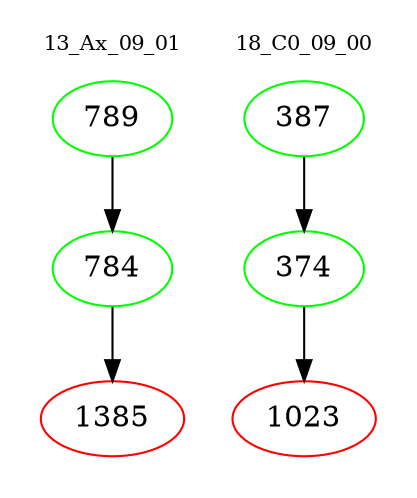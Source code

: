 digraph{
subgraph cluster_0 {
color = white
label = "13_Ax_09_01";
fontsize=10;
T0_789 [label="789", color="green"]
T0_789 -> T0_784 [color="black"]
T0_784 [label="784", color="green"]
T0_784 -> T0_1385 [color="black"]
T0_1385 [label="1385", color="red"]
}
subgraph cluster_1 {
color = white
label = "18_C0_09_00";
fontsize=10;
T1_387 [label="387", color="green"]
T1_387 -> T1_374 [color="black"]
T1_374 [label="374", color="green"]
T1_374 -> T1_1023 [color="black"]
T1_1023 [label="1023", color="red"]
}
}

